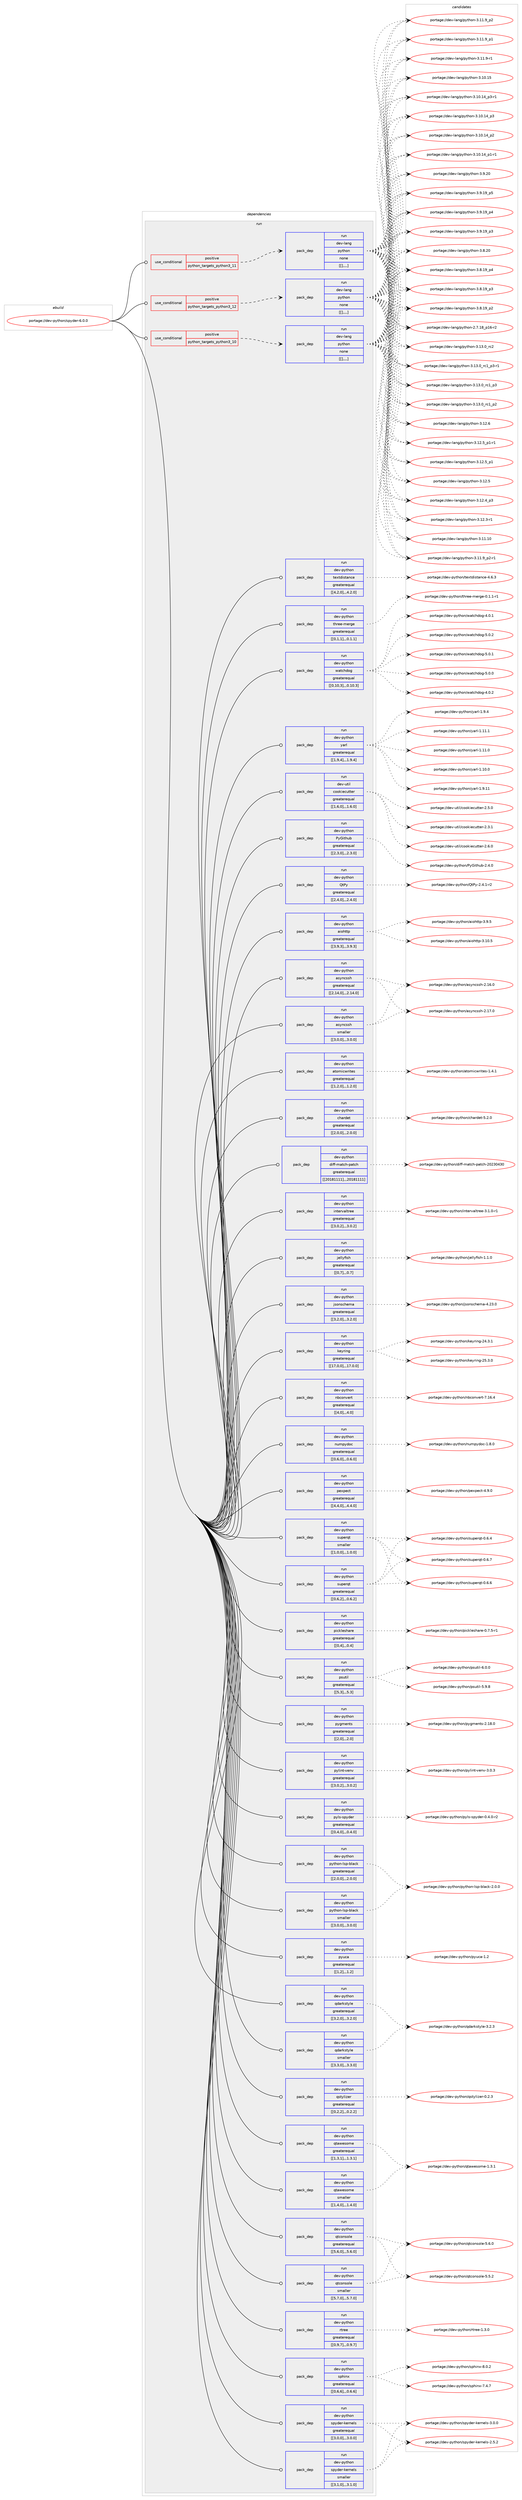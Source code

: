 digraph prolog {

# *************
# Graph options
# *************

newrank=true;
concentrate=true;
compound=true;
graph [rankdir=LR,fontname=Helvetica,fontsize=10,ranksep=1.5];#, ranksep=2.5, nodesep=0.2];
edge  [arrowhead=vee];
node  [fontname=Helvetica,fontsize=10];

# **********
# The ebuild
# **********

subgraph cluster_leftcol {
color=gray;
label=<<i>ebuild</i>>;
id [label="portage://dev-python/spyder-6.0.0", color=red, width=4, href="../dev-python/spyder-6.0.0.svg"];
}

# ****************
# The dependencies
# ****************

subgraph cluster_midcol {
color=gray;
label=<<i>dependencies</i>>;
subgraph cluster_compile {
fillcolor="#eeeeee";
style=filled;
label=<<i>compile</i>>;
}
subgraph cluster_compileandrun {
fillcolor="#eeeeee";
style=filled;
label=<<i>compile and run</i>>;
}
subgraph cluster_run {
fillcolor="#eeeeee";
style=filled;
label=<<i>run</i>>;
subgraph cond40923 {
dependency166217 [label=<<TABLE BORDER="0" CELLBORDER="1" CELLSPACING="0" CELLPADDING="4"><TR><TD ROWSPAN="3" CELLPADDING="10">use_conditional</TD></TR><TR><TD>positive</TD></TR><TR><TD>python_targets_python3_10</TD></TR></TABLE>>, shape=none, color=red];
subgraph pack124032 {
dependency166218 [label=<<TABLE BORDER="0" CELLBORDER="1" CELLSPACING="0" CELLPADDING="4" WIDTH="220"><TR><TD ROWSPAN="6" CELLPADDING="30">pack_dep</TD></TR><TR><TD WIDTH="110">run</TD></TR><TR><TD>dev-lang</TD></TR><TR><TD>python</TD></TR><TR><TD>none</TD></TR><TR><TD>[[],,,,]</TD></TR></TABLE>>, shape=none, color=blue];
}
dependency166217:e -> dependency166218:w [weight=20,style="dashed",arrowhead="vee"];
}
id:e -> dependency166217:w [weight=20,style="solid",arrowhead="odot"];
subgraph cond40924 {
dependency166219 [label=<<TABLE BORDER="0" CELLBORDER="1" CELLSPACING="0" CELLPADDING="4"><TR><TD ROWSPAN="3" CELLPADDING="10">use_conditional</TD></TR><TR><TD>positive</TD></TR><TR><TD>python_targets_python3_11</TD></TR></TABLE>>, shape=none, color=red];
subgraph pack124033 {
dependency166220 [label=<<TABLE BORDER="0" CELLBORDER="1" CELLSPACING="0" CELLPADDING="4" WIDTH="220"><TR><TD ROWSPAN="6" CELLPADDING="30">pack_dep</TD></TR><TR><TD WIDTH="110">run</TD></TR><TR><TD>dev-lang</TD></TR><TR><TD>python</TD></TR><TR><TD>none</TD></TR><TR><TD>[[],,,,]</TD></TR></TABLE>>, shape=none, color=blue];
}
dependency166219:e -> dependency166220:w [weight=20,style="dashed",arrowhead="vee"];
}
id:e -> dependency166219:w [weight=20,style="solid",arrowhead="odot"];
subgraph cond40925 {
dependency166221 [label=<<TABLE BORDER="0" CELLBORDER="1" CELLSPACING="0" CELLPADDING="4"><TR><TD ROWSPAN="3" CELLPADDING="10">use_conditional</TD></TR><TR><TD>positive</TD></TR><TR><TD>python_targets_python3_12</TD></TR></TABLE>>, shape=none, color=red];
subgraph pack124034 {
dependency166222 [label=<<TABLE BORDER="0" CELLBORDER="1" CELLSPACING="0" CELLPADDING="4" WIDTH="220"><TR><TD ROWSPAN="6" CELLPADDING="30">pack_dep</TD></TR><TR><TD WIDTH="110">run</TD></TR><TR><TD>dev-lang</TD></TR><TR><TD>python</TD></TR><TR><TD>none</TD></TR><TR><TD>[[],,,,]</TD></TR></TABLE>>, shape=none, color=blue];
}
dependency166221:e -> dependency166222:w [weight=20,style="dashed",arrowhead="vee"];
}
id:e -> dependency166221:w [weight=20,style="solid",arrowhead="odot"];
subgraph pack124035 {
dependency166223 [label=<<TABLE BORDER="0" CELLBORDER="1" CELLSPACING="0" CELLPADDING="4" WIDTH="220"><TR><TD ROWSPAN="6" CELLPADDING="30">pack_dep</TD></TR><TR><TD WIDTH="110">run</TD></TR><TR><TD>dev-python</TD></TR><TR><TD>PyGithub</TD></TR><TR><TD>greaterequal</TD></TR><TR><TD>[[2,3,0],,,2.3.0]</TD></TR></TABLE>>, shape=none, color=blue];
}
id:e -> dependency166223:w [weight=20,style="solid",arrowhead="odot"];
subgraph pack124036 {
dependency166224 [label=<<TABLE BORDER="0" CELLBORDER="1" CELLSPACING="0" CELLPADDING="4" WIDTH="220"><TR><TD ROWSPAN="6" CELLPADDING="30">pack_dep</TD></TR><TR><TD WIDTH="110">run</TD></TR><TR><TD>dev-python</TD></TR><TR><TD>QtPy</TD></TR><TR><TD>greaterequal</TD></TR><TR><TD>[[2,4,0],,,2.4.0]</TD></TR></TABLE>>, shape=none, color=blue];
}
id:e -> dependency166224:w [weight=20,style="solid",arrowhead="odot"];
subgraph pack124037 {
dependency166225 [label=<<TABLE BORDER="0" CELLBORDER="1" CELLSPACING="0" CELLPADDING="4" WIDTH="220"><TR><TD ROWSPAN="6" CELLPADDING="30">pack_dep</TD></TR><TR><TD WIDTH="110">run</TD></TR><TR><TD>dev-python</TD></TR><TR><TD>aiohttp</TD></TR><TR><TD>greaterequal</TD></TR><TR><TD>[[3,9,3],,,3.9.3]</TD></TR></TABLE>>, shape=none, color=blue];
}
id:e -> dependency166225:w [weight=20,style="solid",arrowhead="odot"];
subgraph pack124038 {
dependency166226 [label=<<TABLE BORDER="0" CELLBORDER="1" CELLSPACING="0" CELLPADDING="4" WIDTH="220"><TR><TD ROWSPAN="6" CELLPADDING="30">pack_dep</TD></TR><TR><TD WIDTH="110">run</TD></TR><TR><TD>dev-python</TD></TR><TR><TD>asyncssh</TD></TR><TR><TD>greaterequal</TD></TR><TR><TD>[[2,14,0],,,2.14.0]</TD></TR></TABLE>>, shape=none, color=blue];
}
id:e -> dependency166226:w [weight=20,style="solid",arrowhead="odot"];
subgraph pack124039 {
dependency166227 [label=<<TABLE BORDER="0" CELLBORDER="1" CELLSPACING="0" CELLPADDING="4" WIDTH="220"><TR><TD ROWSPAN="6" CELLPADDING="30">pack_dep</TD></TR><TR><TD WIDTH="110">run</TD></TR><TR><TD>dev-python</TD></TR><TR><TD>asyncssh</TD></TR><TR><TD>smaller</TD></TR><TR><TD>[[3,0,0],,,3.0.0]</TD></TR></TABLE>>, shape=none, color=blue];
}
id:e -> dependency166227:w [weight=20,style="solid",arrowhead="odot"];
subgraph pack124040 {
dependency166228 [label=<<TABLE BORDER="0" CELLBORDER="1" CELLSPACING="0" CELLPADDING="4" WIDTH="220"><TR><TD ROWSPAN="6" CELLPADDING="30">pack_dep</TD></TR><TR><TD WIDTH="110">run</TD></TR><TR><TD>dev-python</TD></TR><TR><TD>atomicwrites</TD></TR><TR><TD>greaterequal</TD></TR><TR><TD>[[1,2,0],,,1.2.0]</TD></TR></TABLE>>, shape=none, color=blue];
}
id:e -> dependency166228:w [weight=20,style="solid",arrowhead="odot"];
subgraph pack124041 {
dependency166229 [label=<<TABLE BORDER="0" CELLBORDER="1" CELLSPACING="0" CELLPADDING="4" WIDTH="220"><TR><TD ROWSPAN="6" CELLPADDING="30">pack_dep</TD></TR><TR><TD WIDTH="110">run</TD></TR><TR><TD>dev-python</TD></TR><TR><TD>chardet</TD></TR><TR><TD>greaterequal</TD></TR><TR><TD>[[2,0,0],,,2.0.0]</TD></TR></TABLE>>, shape=none, color=blue];
}
id:e -> dependency166229:w [weight=20,style="solid",arrowhead="odot"];
subgraph pack124042 {
dependency166230 [label=<<TABLE BORDER="0" CELLBORDER="1" CELLSPACING="0" CELLPADDING="4" WIDTH="220"><TR><TD ROWSPAN="6" CELLPADDING="30">pack_dep</TD></TR><TR><TD WIDTH="110">run</TD></TR><TR><TD>dev-python</TD></TR><TR><TD>diff-match-patch</TD></TR><TR><TD>greaterequal</TD></TR><TR><TD>[[20181111],,,20181111]</TD></TR></TABLE>>, shape=none, color=blue];
}
id:e -> dependency166230:w [weight=20,style="solid",arrowhead="odot"];
subgraph pack124043 {
dependency166231 [label=<<TABLE BORDER="0" CELLBORDER="1" CELLSPACING="0" CELLPADDING="4" WIDTH="220"><TR><TD ROWSPAN="6" CELLPADDING="30">pack_dep</TD></TR><TR><TD WIDTH="110">run</TD></TR><TR><TD>dev-python</TD></TR><TR><TD>intervaltree</TD></TR><TR><TD>greaterequal</TD></TR><TR><TD>[[3,0,2],,,3.0.2]</TD></TR></TABLE>>, shape=none, color=blue];
}
id:e -> dependency166231:w [weight=20,style="solid",arrowhead="odot"];
subgraph pack124044 {
dependency166232 [label=<<TABLE BORDER="0" CELLBORDER="1" CELLSPACING="0" CELLPADDING="4" WIDTH="220"><TR><TD ROWSPAN="6" CELLPADDING="30">pack_dep</TD></TR><TR><TD WIDTH="110">run</TD></TR><TR><TD>dev-python</TD></TR><TR><TD>jellyfish</TD></TR><TR><TD>greaterequal</TD></TR><TR><TD>[[0,7],,,0.7]</TD></TR></TABLE>>, shape=none, color=blue];
}
id:e -> dependency166232:w [weight=20,style="solid",arrowhead="odot"];
subgraph pack124045 {
dependency166233 [label=<<TABLE BORDER="0" CELLBORDER="1" CELLSPACING="0" CELLPADDING="4" WIDTH="220"><TR><TD ROWSPAN="6" CELLPADDING="30">pack_dep</TD></TR><TR><TD WIDTH="110">run</TD></TR><TR><TD>dev-python</TD></TR><TR><TD>jsonschema</TD></TR><TR><TD>greaterequal</TD></TR><TR><TD>[[3,2,0],,,3.2.0]</TD></TR></TABLE>>, shape=none, color=blue];
}
id:e -> dependency166233:w [weight=20,style="solid",arrowhead="odot"];
subgraph pack124046 {
dependency166234 [label=<<TABLE BORDER="0" CELLBORDER="1" CELLSPACING="0" CELLPADDING="4" WIDTH="220"><TR><TD ROWSPAN="6" CELLPADDING="30">pack_dep</TD></TR><TR><TD WIDTH="110">run</TD></TR><TR><TD>dev-python</TD></TR><TR><TD>keyring</TD></TR><TR><TD>greaterequal</TD></TR><TR><TD>[[17,0,0],,,17.0.0]</TD></TR></TABLE>>, shape=none, color=blue];
}
id:e -> dependency166234:w [weight=20,style="solid",arrowhead="odot"];
subgraph pack124047 {
dependency166235 [label=<<TABLE BORDER="0" CELLBORDER="1" CELLSPACING="0" CELLPADDING="4" WIDTH="220"><TR><TD ROWSPAN="6" CELLPADDING="30">pack_dep</TD></TR><TR><TD WIDTH="110">run</TD></TR><TR><TD>dev-python</TD></TR><TR><TD>nbconvert</TD></TR><TR><TD>greaterequal</TD></TR><TR><TD>[[4,0],,,4.0]</TD></TR></TABLE>>, shape=none, color=blue];
}
id:e -> dependency166235:w [weight=20,style="solid",arrowhead="odot"];
subgraph pack124048 {
dependency166236 [label=<<TABLE BORDER="0" CELLBORDER="1" CELLSPACING="0" CELLPADDING="4" WIDTH="220"><TR><TD ROWSPAN="6" CELLPADDING="30">pack_dep</TD></TR><TR><TD WIDTH="110">run</TD></TR><TR><TD>dev-python</TD></TR><TR><TD>numpydoc</TD></TR><TR><TD>greaterequal</TD></TR><TR><TD>[[0,6,0],,,0.6.0]</TD></TR></TABLE>>, shape=none, color=blue];
}
id:e -> dependency166236:w [weight=20,style="solid",arrowhead="odot"];
subgraph pack124049 {
dependency166237 [label=<<TABLE BORDER="0" CELLBORDER="1" CELLSPACING="0" CELLPADDING="4" WIDTH="220"><TR><TD ROWSPAN="6" CELLPADDING="30">pack_dep</TD></TR><TR><TD WIDTH="110">run</TD></TR><TR><TD>dev-python</TD></TR><TR><TD>pexpect</TD></TR><TR><TD>greaterequal</TD></TR><TR><TD>[[4,4,0],,,4.4.0]</TD></TR></TABLE>>, shape=none, color=blue];
}
id:e -> dependency166237:w [weight=20,style="solid",arrowhead="odot"];
subgraph pack124050 {
dependency166238 [label=<<TABLE BORDER="0" CELLBORDER="1" CELLSPACING="0" CELLPADDING="4" WIDTH="220"><TR><TD ROWSPAN="6" CELLPADDING="30">pack_dep</TD></TR><TR><TD WIDTH="110">run</TD></TR><TR><TD>dev-python</TD></TR><TR><TD>pickleshare</TD></TR><TR><TD>greaterequal</TD></TR><TR><TD>[[0,4],,,0.4]</TD></TR></TABLE>>, shape=none, color=blue];
}
id:e -> dependency166238:w [weight=20,style="solid",arrowhead="odot"];
subgraph pack124051 {
dependency166239 [label=<<TABLE BORDER="0" CELLBORDER="1" CELLSPACING="0" CELLPADDING="4" WIDTH="220"><TR><TD ROWSPAN="6" CELLPADDING="30">pack_dep</TD></TR><TR><TD WIDTH="110">run</TD></TR><TR><TD>dev-python</TD></TR><TR><TD>psutil</TD></TR><TR><TD>greaterequal</TD></TR><TR><TD>[[5,3],,,5.3]</TD></TR></TABLE>>, shape=none, color=blue];
}
id:e -> dependency166239:w [weight=20,style="solid",arrowhead="odot"];
subgraph pack124052 {
dependency166240 [label=<<TABLE BORDER="0" CELLBORDER="1" CELLSPACING="0" CELLPADDING="4" WIDTH="220"><TR><TD ROWSPAN="6" CELLPADDING="30">pack_dep</TD></TR><TR><TD WIDTH="110">run</TD></TR><TR><TD>dev-python</TD></TR><TR><TD>pygments</TD></TR><TR><TD>greaterequal</TD></TR><TR><TD>[[2,0],,,2.0]</TD></TR></TABLE>>, shape=none, color=blue];
}
id:e -> dependency166240:w [weight=20,style="solid",arrowhead="odot"];
subgraph pack124053 {
dependency166241 [label=<<TABLE BORDER="0" CELLBORDER="1" CELLSPACING="0" CELLPADDING="4" WIDTH="220"><TR><TD ROWSPAN="6" CELLPADDING="30">pack_dep</TD></TR><TR><TD WIDTH="110">run</TD></TR><TR><TD>dev-python</TD></TR><TR><TD>pylint-venv</TD></TR><TR><TD>greaterequal</TD></TR><TR><TD>[[3,0,2],,,3.0.2]</TD></TR></TABLE>>, shape=none, color=blue];
}
id:e -> dependency166241:w [weight=20,style="solid",arrowhead="odot"];
subgraph pack124054 {
dependency166242 [label=<<TABLE BORDER="0" CELLBORDER="1" CELLSPACING="0" CELLPADDING="4" WIDTH="220"><TR><TD ROWSPAN="6" CELLPADDING="30">pack_dep</TD></TR><TR><TD WIDTH="110">run</TD></TR><TR><TD>dev-python</TD></TR><TR><TD>pyls-spyder</TD></TR><TR><TD>greaterequal</TD></TR><TR><TD>[[0,4,0],,,0.4.0]</TD></TR></TABLE>>, shape=none, color=blue];
}
id:e -> dependency166242:w [weight=20,style="solid",arrowhead="odot"];
subgraph pack124055 {
dependency166243 [label=<<TABLE BORDER="0" CELLBORDER="1" CELLSPACING="0" CELLPADDING="4" WIDTH="220"><TR><TD ROWSPAN="6" CELLPADDING="30">pack_dep</TD></TR><TR><TD WIDTH="110">run</TD></TR><TR><TD>dev-python</TD></TR><TR><TD>python-lsp-black</TD></TR><TR><TD>greaterequal</TD></TR><TR><TD>[[2,0,0],,,2.0.0]</TD></TR></TABLE>>, shape=none, color=blue];
}
id:e -> dependency166243:w [weight=20,style="solid",arrowhead="odot"];
subgraph pack124056 {
dependency166244 [label=<<TABLE BORDER="0" CELLBORDER="1" CELLSPACING="0" CELLPADDING="4" WIDTH="220"><TR><TD ROWSPAN="6" CELLPADDING="30">pack_dep</TD></TR><TR><TD WIDTH="110">run</TD></TR><TR><TD>dev-python</TD></TR><TR><TD>python-lsp-black</TD></TR><TR><TD>smaller</TD></TR><TR><TD>[[3,0,0],,,3.0.0]</TD></TR></TABLE>>, shape=none, color=blue];
}
id:e -> dependency166244:w [weight=20,style="solid",arrowhead="odot"];
subgraph pack124057 {
dependency166245 [label=<<TABLE BORDER="0" CELLBORDER="1" CELLSPACING="0" CELLPADDING="4" WIDTH="220"><TR><TD ROWSPAN="6" CELLPADDING="30">pack_dep</TD></TR><TR><TD WIDTH="110">run</TD></TR><TR><TD>dev-python</TD></TR><TR><TD>pyuca</TD></TR><TR><TD>greaterequal</TD></TR><TR><TD>[[1,2],,,1.2]</TD></TR></TABLE>>, shape=none, color=blue];
}
id:e -> dependency166245:w [weight=20,style="solid",arrowhead="odot"];
subgraph pack124058 {
dependency166246 [label=<<TABLE BORDER="0" CELLBORDER="1" CELLSPACING="0" CELLPADDING="4" WIDTH="220"><TR><TD ROWSPAN="6" CELLPADDING="30">pack_dep</TD></TR><TR><TD WIDTH="110">run</TD></TR><TR><TD>dev-python</TD></TR><TR><TD>qdarkstyle</TD></TR><TR><TD>greaterequal</TD></TR><TR><TD>[[3,2,0],,,3.2.0]</TD></TR></TABLE>>, shape=none, color=blue];
}
id:e -> dependency166246:w [weight=20,style="solid",arrowhead="odot"];
subgraph pack124059 {
dependency166247 [label=<<TABLE BORDER="0" CELLBORDER="1" CELLSPACING="0" CELLPADDING="4" WIDTH="220"><TR><TD ROWSPAN="6" CELLPADDING="30">pack_dep</TD></TR><TR><TD WIDTH="110">run</TD></TR><TR><TD>dev-python</TD></TR><TR><TD>qdarkstyle</TD></TR><TR><TD>smaller</TD></TR><TR><TD>[[3,3,0],,,3.3.0]</TD></TR></TABLE>>, shape=none, color=blue];
}
id:e -> dependency166247:w [weight=20,style="solid",arrowhead="odot"];
subgraph pack124060 {
dependency166248 [label=<<TABLE BORDER="0" CELLBORDER="1" CELLSPACING="0" CELLPADDING="4" WIDTH="220"><TR><TD ROWSPAN="6" CELLPADDING="30">pack_dep</TD></TR><TR><TD WIDTH="110">run</TD></TR><TR><TD>dev-python</TD></TR><TR><TD>qstylizer</TD></TR><TR><TD>greaterequal</TD></TR><TR><TD>[[0,2,2],,,0.2.2]</TD></TR></TABLE>>, shape=none, color=blue];
}
id:e -> dependency166248:w [weight=20,style="solid",arrowhead="odot"];
subgraph pack124061 {
dependency166249 [label=<<TABLE BORDER="0" CELLBORDER="1" CELLSPACING="0" CELLPADDING="4" WIDTH="220"><TR><TD ROWSPAN="6" CELLPADDING="30">pack_dep</TD></TR><TR><TD WIDTH="110">run</TD></TR><TR><TD>dev-python</TD></TR><TR><TD>qtawesome</TD></TR><TR><TD>greaterequal</TD></TR><TR><TD>[[1,3,1],,,1.3.1]</TD></TR></TABLE>>, shape=none, color=blue];
}
id:e -> dependency166249:w [weight=20,style="solid",arrowhead="odot"];
subgraph pack124062 {
dependency166250 [label=<<TABLE BORDER="0" CELLBORDER="1" CELLSPACING="0" CELLPADDING="4" WIDTH="220"><TR><TD ROWSPAN="6" CELLPADDING="30">pack_dep</TD></TR><TR><TD WIDTH="110">run</TD></TR><TR><TD>dev-python</TD></TR><TR><TD>qtawesome</TD></TR><TR><TD>smaller</TD></TR><TR><TD>[[1,4,0],,,1.4.0]</TD></TR></TABLE>>, shape=none, color=blue];
}
id:e -> dependency166250:w [weight=20,style="solid",arrowhead="odot"];
subgraph pack124063 {
dependency166251 [label=<<TABLE BORDER="0" CELLBORDER="1" CELLSPACING="0" CELLPADDING="4" WIDTH="220"><TR><TD ROWSPAN="6" CELLPADDING="30">pack_dep</TD></TR><TR><TD WIDTH="110">run</TD></TR><TR><TD>dev-python</TD></TR><TR><TD>qtconsole</TD></TR><TR><TD>greaterequal</TD></TR><TR><TD>[[5,6,0],,,5.6.0]</TD></TR></TABLE>>, shape=none, color=blue];
}
id:e -> dependency166251:w [weight=20,style="solid",arrowhead="odot"];
subgraph pack124064 {
dependency166252 [label=<<TABLE BORDER="0" CELLBORDER="1" CELLSPACING="0" CELLPADDING="4" WIDTH="220"><TR><TD ROWSPAN="6" CELLPADDING="30">pack_dep</TD></TR><TR><TD WIDTH="110">run</TD></TR><TR><TD>dev-python</TD></TR><TR><TD>qtconsole</TD></TR><TR><TD>smaller</TD></TR><TR><TD>[[5,7,0],,,5.7.0]</TD></TR></TABLE>>, shape=none, color=blue];
}
id:e -> dependency166252:w [weight=20,style="solid",arrowhead="odot"];
subgraph pack124065 {
dependency166253 [label=<<TABLE BORDER="0" CELLBORDER="1" CELLSPACING="0" CELLPADDING="4" WIDTH="220"><TR><TD ROWSPAN="6" CELLPADDING="30">pack_dep</TD></TR><TR><TD WIDTH="110">run</TD></TR><TR><TD>dev-python</TD></TR><TR><TD>rtree</TD></TR><TR><TD>greaterequal</TD></TR><TR><TD>[[0,9,7],,,0.9.7]</TD></TR></TABLE>>, shape=none, color=blue];
}
id:e -> dependency166253:w [weight=20,style="solid",arrowhead="odot"];
subgraph pack124066 {
dependency166254 [label=<<TABLE BORDER="0" CELLBORDER="1" CELLSPACING="0" CELLPADDING="4" WIDTH="220"><TR><TD ROWSPAN="6" CELLPADDING="30">pack_dep</TD></TR><TR><TD WIDTH="110">run</TD></TR><TR><TD>dev-python</TD></TR><TR><TD>sphinx</TD></TR><TR><TD>greaterequal</TD></TR><TR><TD>[[0,6,6],,,0.6.6]</TD></TR></TABLE>>, shape=none, color=blue];
}
id:e -> dependency166254:w [weight=20,style="solid",arrowhead="odot"];
subgraph pack124067 {
dependency166255 [label=<<TABLE BORDER="0" CELLBORDER="1" CELLSPACING="0" CELLPADDING="4" WIDTH="220"><TR><TD ROWSPAN="6" CELLPADDING="30">pack_dep</TD></TR><TR><TD WIDTH="110">run</TD></TR><TR><TD>dev-python</TD></TR><TR><TD>spyder-kernels</TD></TR><TR><TD>greaterequal</TD></TR><TR><TD>[[3,0,0],,,3.0.0]</TD></TR></TABLE>>, shape=none, color=blue];
}
id:e -> dependency166255:w [weight=20,style="solid",arrowhead="odot"];
subgraph pack124068 {
dependency166256 [label=<<TABLE BORDER="0" CELLBORDER="1" CELLSPACING="0" CELLPADDING="4" WIDTH="220"><TR><TD ROWSPAN="6" CELLPADDING="30">pack_dep</TD></TR><TR><TD WIDTH="110">run</TD></TR><TR><TD>dev-python</TD></TR><TR><TD>spyder-kernels</TD></TR><TR><TD>smaller</TD></TR><TR><TD>[[3,1,0],,,3.1.0]</TD></TR></TABLE>>, shape=none, color=blue];
}
id:e -> dependency166256:w [weight=20,style="solid",arrowhead="odot"];
subgraph pack124069 {
dependency166257 [label=<<TABLE BORDER="0" CELLBORDER="1" CELLSPACING="0" CELLPADDING="4" WIDTH="220"><TR><TD ROWSPAN="6" CELLPADDING="30">pack_dep</TD></TR><TR><TD WIDTH="110">run</TD></TR><TR><TD>dev-python</TD></TR><TR><TD>superqt</TD></TR><TR><TD>greaterequal</TD></TR><TR><TD>[[0,6,2],,,0.6.2]</TD></TR></TABLE>>, shape=none, color=blue];
}
id:e -> dependency166257:w [weight=20,style="solid",arrowhead="odot"];
subgraph pack124070 {
dependency166258 [label=<<TABLE BORDER="0" CELLBORDER="1" CELLSPACING="0" CELLPADDING="4" WIDTH="220"><TR><TD ROWSPAN="6" CELLPADDING="30">pack_dep</TD></TR><TR><TD WIDTH="110">run</TD></TR><TR><TD>dev-python</TD></TR><TR><TD>superqt</TD></TR><TR><TD>smaller</TD></TR><TR><TD>[[1,0,0],,,1.0.0]</TD></TR></TABLE>>, shape=none, color=blue];
}
id:e -> dependency166258:w [weight=20,style="solid",arrowhead="odot"];
subgraph pack124071 {
dependency166259 [label=<<TABLE BORDER="0" CELLBORDER="1" CELLSPACING="0" CELLPADDING="4" WIDTH="220"><TR><TD ROWSPAN="6" CELLPADDING="30">pack_dep</TD></TR><TR><TD WIDTH="110">run</TD></TR><TR><TD>dev-python</TD></TR><TR><TD>textdistance</TD></TR><TR><TD>greaterequal</TD></TR><TR><TD>[[4,2,0],,,4.2.0]</TD></TR></TABLE>>, shape=none, color=blue];
}
id:e -> dependency166259:w [weight=20,style="solid",arrowhead="odot"];
subgraph pack124072 {
dependency166260 [label=<<TABLE BORDER="0" CELLBORDER="1" CELLSPACING="0" CELLPADDING="4" WIDTH="220"><TR><TD ROWSPAN="6" CELLPADDING="30">pack_dep</TD></TR><TR><TD WIDTH="110">run</TD></TR><TR><TD>dev-python</TD></TR><TR><TD>three-merge</TD></TR><TR><TD>greaterequal</TD></TR><TR><TD>[[0,1,1],,,0.1.1]</TD></TR></TABLE>>, shape=none, color=blue];
}
id:e -> dependency166260:w [weight=20,style="solid",arrowhead="odot"];
subgraph pack124073 {
dependency166261 [label=<<TABLE BORDER="0" CELLBORDER="1" CELLSPACING="0" CELLPADDING="4" WIDTH="220"><TR><TD ROWSPAN="6" CELLPADDING="30">pack_dep</TD></TR><TR><TD WIDTH="110">run</TD></TR><TR><TD>dev-python</TD></TR><TR><TD>watchdog</TD></TR><TR><TD>greaterequal</TD></TR><TR><TD>[[0,10,3],,,0.10.3]</TD></TR></TABLE>>, shape=none, color=blue];
}
id:e -> dependency166261:w [weight=20,style="solid",arrowhead="odot"];
subgraph pack124074 {
dependency166262 [label=<<TABLE BORDER="0" CELLBORDER="1" CELLSPACING="0" CELLPADDING="4" WIDTH="220"><TR><TD ROWSPAN="6" CELLPADDING="30">pack_dep</TD></TR><TR><TD WIDTH="110">run</TD></TR><TR><TD>dev-python</TD></TR><TR><TD>yarl</TD></TR><TR><TD>greaterequal</TD></TR><TR><TD>[[1,9,4],,,1.9.4]</TD></TR></TABLE>>, shape=none, color=blue];
}
id:e -> dependency166262:w [weight=20,style="solid",arrowhead="odot"];
subgraph pack124075 {
dependency166263 [label=<<TABLE BORDER="0" CELLBORDER="1" CELLSPACING="0" CELLPADDING="4" WIDTH="220"><TR><TD ROWSPAN="6" CELLPADDING="30">pack_dep</TD></TR><TR><TD WIDTH="110">run</TD></TR><TR><TD>dev-util</TD></TR><TR><TD>cookiecutter</TD></TR><TR><TD>greaterequal</TD></TR><TR><TD>[[1,6,0],,,1.6.0]</TD></TR></TABLE>>, shape=none, color=blue];
}
id:e -> dependency166263:w [weight=20,style="solid",arrowhead="odot"];
}
}

# **************
# The candidates
# **************

subgraph cluster_choices {
rank=same;
color=gray;
label=<<i>candidates</i>>;

subgraph choice124032 {
color=black;
nodesep=1;
choice10010111845108971101034711212111610411111045514649514648951149950 [label="portage://dev-lang/python-3.13.0_rc2", color=red, width=4,href="../dev-lang/python-3.13.0_rc2.svg"];
choice1001011184510897110103471121211161041111104551464951464895114994995112514511449 [label="portage://dev-lang/python-3.13.0_rc1_p3-r1", color=red, width=4,href="../dev-lang/python-3.13.0_rc1_p3-r1.svg"];
choice100101118451089711010347112121116104111110455146495146489511499499511251 [label="portage://dev-lang/python-3.13.0_rc1_p3", color=red, width=4,href="../dev-lang/python-3.13.0_rc1_p3.svg"];
choice100101118451089711010347112121116104111110455146495146489511499499511250 [label="portage://dev-lang/python-3.13.0_rc1_p2", color=red, width=4,href="../dev-lang/python-3.13.0_rc1_p2.svg"];
choice10010111845108971101034711212111610411111045514649504654 [label="portage://dev-lang/python-3.12.6", color=red, width=4,href="../dev-lang/python-3.12.6.svg"];
choice1001011184510897110103471121211161041111104551464950465395112494511449 [label="portage://dev-lang/python-3.12.5_p1-r1", color=red, width=4,href="../dev-lang/python-3.12.5_p1-r1.svg"];
choice100101118451089711010347112121116104111110455146495046539511249 [label="portage://dev-lang/python-3.12.5_p1", color=red, width=4,href="../dev-lang/python-3.12.5_p1.svg"];
choice10010111845108971101034711212111610411111045514649504653 [label="portage://dev-lang/python-3.12.5", color=red, width=4,href="../dev-lang/python-3.12.5.svg"];
choice100101118451089711010347112121116104111110455146495046529511251 [label="portage://dev-lang/python-3.12.4_p3", color=red, width=4,href="../dev-lang/python-3.12.4_p3.svg"];
choice100101118451089711010347112121116104111110455146495046514511449 [label="portage://dev-lang/python-3.12.3-r1", color=red, width=4,href="../dev-lang/python-3.12.3-r1.svg"];
choice1001011184510897110103471121211161041111104551464949464948 [label="portage://dev-lang/python-3.11.10", color=red, width=4,href="../dev-lang/python-3.11.10.svg"];
choice1001011184510897110103471121211161041111104551464949465795112504511449 [label="portage://dev-lang/python-3.11.9_p2-r1", color=red, width=4,href="../dev-lang/python-3.11.9_p2-r1.svg"];
choice100101118451089711010347112121116104111110455146494946579511250 [label="portage://dev-lang/python-3.11.9_p2", color=red, width=4,href="../dev-lang/python-3.11.9_p2.svg"];
choice100101118451089711010347112121116104111110455146494946579511249 [label="portage://dev-lang/python-3.11.9_p1", color=red, width=4,href="../dev-lang/python-3.11.9_p1.svg"];
choice100101118451089711010347112121116104111110455146494946574511449 [label="portage://dev-lang/python-3.11.9-r1", color=red, width=4,href="../dev-lang/python-3.11.9-r1.svg"];
choice1001011184510897110103471121211161041111104551464948464953 [label="portage://dev-lang/python-3.10.15", color=red, width=4,href="../dev-lang/python-3.10.15.svg"];
choice100101118451089711010347112121116104111110455146494846495295112514511449 [label="portage://dev-lang/python-3.10.14_p3-r1", color=red, width=4,href="../dev-lang/python-3.10.14_p3-r1.svg"];
choice10010111845108971101034711212111610411111045514649484649529511251 [label="portage://dev-lang/python-3.10.14_p3", color=red, width=4,href="../dev-lang/python-3.10.14_p3.svg"];
choice10010111845108971101034711212111610411111045514649484649529511250 [label="portage://dev-lang/python-3.10.14_p2", color=red, width=4,href="../dev-lang/python-3.10.14_p2.svg"];
choice100101118451089711010347112121116104111110455146494846495295112494511449 [label="portage://dev-lang/python-3.10.14_p1-r1", color=red, width=4,href="../dev-lang/python-3.10.14_p1-r1.svg"];
choice10010111845108971101034711212111610411111045514657465048 [label="portage://dev-lang/python-3.9.20", color=red, width=4,href="../dev-lang/python-3.9.20.svg"];
choice100101118451089711010347112121116104111110455146574649579511253 [label="portage://dev-lang/python-3.9.19_p5", color=red, width=4,href="../dev-lang/python-3.9.19_p5.svg"];
choice100101118451089711010347112121116104111110455146574649579511252 [label="portage://dev-lang/python-3.9.19_p4", color=red, width=4,href="../dev-lang/python-3.9.19_p4.svg"];
choice100101118451089711010347112121116104111110455146574649579511251 [label="portage://dev-lang/python-3.9.19_p3", color=red, width=4,href="../dev-lang/python-3.9.19_p3.svg"];
choice10010111845108971101034711212111610411111045514656465048 [label="portage://dev-lang/python-3.8.20", color=red, width=4,href="../dev-lang/python-3.8.20.svg"];
choice100101118451089711010347112121116104111110455146564649579511252 [label="portage://dev-lang/python-3.8.19_p4", color=red, width=4,href="../dev-lang/python-3.8.19_p4.svg"];
choice100101118451089711010347112121116104111110455146564649579511251 [label="portage://dev-lang/python-3.8.19_p3", color=red, width=4,href="../dev-lang/python-3.8.19_p3.svg"];
choice100101118451089711010347112121116104111110455146564649579511250 [label="portage://dev-lang/python-3.8.19_p2", color=red, width=4,href="../dev-lang/python-3.8.19_p2.svg"];
choice100101118451089711010347112121116104111110455046554649569511249544511450 [label="portage://dev-lang/python-2.7.18_p16-r2", color=red, width=4,href="../dev-lang/python-2.7.18_p16-r2.svg"];
dependency166218:e -> choice10010111845108971101034711212111610411111045514649514648951149950:w [style=dotted,weight="100"];
dependency166218:e -> choice1001011184510897110103471121211161041111104551464951464895114994995112514511449:w [style=dotted,weight="100"];
dependency166218:e -> choice100101118451089711010347112121116104111110455146495146489511499499511251:w [style=dotted,weight="100"];
dependency166218:e -> choice100101118451089711010347112121116104111110455146495146489511499499511250:w [style=dotted,weight="100"];
dependency166218:e -> choice10010111845108971101034711212111610411111045514649504654:w [style=dotted,weight="100"];
dependency166218:e -> choice1001011184510897110103471121211161041111104551464950465395112494511449:w [style=dotted,weight="100"];
dependency166218:e -> choice100101118451089711010347112121116104111110455146495046539511249:w [style=dotted,weight="100"];
dependency166218:e -> choice10010111845108971101034711212111610411111045514649504653:w [style=dotted,weight="100"];
dependency166218:e -> choice100101118451089711010347112121116104111110455146495046529511251:w [style=dotted,weight="100"];
dependency166218:e -> choice100101118451089711010347112121116104111110455146495046514511449:w [style=dotted,weight="100"];
dependency166218:e -> choice1001011184510897110103471121211161041111104551464949464948:w [style=dotted,weight="100"];
dependency166218:e -> choice1001011184510897110103471121211161041111104551464949465795112504511449:w [style=dotted,weight="100"];
dependency166218:e -> choice100101118451089711010347112121116104111110455146494946579511250:w [style=dotted,weight="100"];
dependency166218:e -> choice100101118451089711010347112121116104111110455146494946579511249:w [style=dotted,weight="100"];
dependency166218:e -> choice100101118451089711010347112121116104111110455146494946574511449:w [style=dotted,weight="100"];
dependency166218:e -> choice1001011184510897110103471121211161041111104551464948464953:w [style=dotted,weight="100"];
dependency166218:e -> choice100101118451089711010347112121116104111110455146494846495295112514511449:w [style=dotted,weight="100"];
dependency166218:e -> choice10010111845108971101034711212111610411111045514649484649529511251:w [style=dotted,weight="100"];
dependency166218:e -> choice10010111845108971101034711212111610411111045514649484649529511250:w [style=dotted,weight="100"];
dependency166218:e -> choice100101118451089711010347112121116104111110455146494846495295112494511449:w [style=dotted,weight="100"];
dependency166218:e -> choice10010111845108971101034711212111610411111045514657465048:w [style=dotted,weight="100"];
dependency166218:e -> choice100101118451089711010347112121116104111110455146574649579511253:w [style=dotted,weight="100"];
dependency166218:e -> choice100101118451089711010347112121116104111110455146574649579511252:w [style=dotted,weight="100"];
dependency166218:e -> choice100101118451089711010347112121116104111110455146574649579511251:w [style=dotted,weight="100"];
dependency166218:e -> choice10010111845108971101034711212111610411111045514656465048:w [style=dotted,weight="100"];
dependency166218:e -> choice100101118451089711010347112121116104111110455146564649579511252:w [style=dotted,weight="100"];
dependency166218:e -> choice100101118451089711010347112121116104111110455146564649579511251:w [style=dotted,weight="100"];
dependency166218:e -> choice100101118451089711010347112121116104111110455146564649579511250:w [style=dotted,weight="100"];
dependency166218:e -> choice100101118451089711010347112121116104111110455046554649569511249544511450:w [style=dotted,weight="100"];
}
subgraph choice124033 {
color=black;
nodesep=1;
choice10010111845108971101034711212111610411111045514649514648951149950 [label="portage://dev-lang/python-3.13.0_rc2", color=red, width=4,href="../dev-lang/python-3.13.0_rc2.svg"];
choice1001011184510897110103471121211161041111104551464951464895114994995112514511449 [label="portage://dev-lang/python-3.13.0_rc1_p3-r1", color=red, width=4,href="../dev-lang/python-3.13.0_rc1_p3-r1.svg"];
choice100101118451089711010347112121116104111110455146495146489511499499511251 [label="portage://dev-lang/python-3.13.0_rc1_p3", color=red, width=4,href="../dev-lang/python-3.13.0_rc1_p3.svg"];
choice100101118451089711010347112121116104111110455146495146489511499499511250 [label="portage://dev-lang/python-3.13.0_rc1_p2", color=red, width=4,href="../dev-lang/python-3.13.0_rc1_p2.svg"];
choice10010111845108971101034711212111610411111045514649504654 [label="portage://dev-lang/python-3.12.6", color=red, width=4,href="../dev-lang/python-3.12.6.svg"];
choice1001011184510897110103471121211161041111104551464950465395112494511449 [label="portage://dev-lang/python-3.12.5_p1-r1", color=red, width=4,href="../dev-lang/python-3.12.5_p1-r1.svg"];
choice100101118451089711010347112121116104111110455146495046539511249 [label="portage://dev-lang/python-3.12.5_p1", color=red, width=4,href="../dev-lang/python-3.12.5_p1.svg"];
choice10010111845108971101034711212111610411111045514649504653 [label="portage://dev-lang/python-3.12.5", color=red, width=4,href="../dev-lang/python-3.12.5.svg"];
choice100101118451089711010347112121116104111110455146495046529511251 [label="portage://dev-lang/python-3.12.4_p3", color=red, width=4,href="../dev-lang/python-3.12.4_p3.svg"];
choice100101118451089711010347112121116104111110455146495046514511449 [label="portage://dev-lang/python-3.12.3-r1", color=red, width=4,href="../dev-lang/python-3.12.3-r1.svg"];
choice1001011184510897110103471121211161041111104551464949464948 [label="portage://dev-lang/python-3.11.10", color=red, width=4,href="../dev-lang/python-3.11.10.svg"];
choice1001011184510897110103471121211161041111104551464949465795112504511449 [label="portage://dev-lang/python-3.11.9_p2-r1", color=red, width=4,href="../dev-lang/python-3.11.9_p2-r1.svg"];
choice100101118451089711010347112121116104111110455146494946579511250 [label="portage://dev-lang/python-3.11.9_p2", color=red, width=4,href="../dev-lang/python-3.11.9_p2.svg"];
choice100101118451089711010347112121116104111110455146494946579511249 [label="portage://dev-lang/python-3.11.9_p1", color=red, width=4,href="../dev-lang/python-3.11.9_p1.svg"];
choice100101118451089711010347112121116104111110455146494946574511449 [label="portage://dev-lang/python-3.11.9-r1", color=red, width=4,href="../dev-lang/python-3.11.9-r1.svg"];
choice1001011184510897110103471121211161041111104551464948464953 [label="portage://dev-lang/python-3.10.15", color=red, width=4,href="../dev-lang/python-3.10.15.svg"];
choice100101118451089711010347112121116104111110455146494846495295112514511449 [label="portage://dev-lang/python-3.10.14_p3-r1", color=red, width=4,href="../dev-lang/python-3.10.14_p3-r1.svg"];
choice10010111845108971101034711212111610411111045514649484649529511251 [label="portage://dev-lang/python-3.10.14_p3", color=red, width=4,href="../dev-lang/python-3.10.14_p3.svg"];
choice10010111845108971101034711212111610411111045514649484649529511250 [label="portage://dev-lang/python-3.10.14_p2", color=red, width=4,href="../dev-lang/python-3.10.14_p2.svg"];
choice100101118451089711010347112121116104111110455146494846495295112494511449 [label="portage://dev-lang/python-3.10.14_p1-r1", color=red, width=4,href="../dev-lang/python-3.10.14_p1-r1.svg"];
choice10010111845108971101034711212111610411111045514657465048 [label="portage://dev-lang/python-3.9.20", color=red, width=4,href="../dev-lang/python-3.9.20.svg"];
choice100101118451089711010347112121116104111110455146574649579511253 [label="portage://dev-lang/python-3.9.19_p5", color=red, width=4,href="../dev-lang/python-3.9.19_p5.svg"];
choice100101118451089711010347112121116104111110455146574649579511252 [label="portage://dev-lang/python-3.9.19_p4", color=red, width=4,href="../dev-lang/python-3.9.19_p4.svg"];
choice100101118451089711010347112121116104111110455146574649579511251 [label="portage://dev-lang/python-3.9.19_p3", color=red, width=4,href="../dev-lang/python-3.9.19_p3.svg"];
choice10010111845108971101034711212111610411111045514656465048 [label="portage://dev-lang/python-3.8.20", color=red, width=4,href="../dev-lang/python-3.8.20.svg"];
choice100101118451089711010347112121116104111110455146564649579511252 [label="portage://dev-lang/python-3.8.19_p4", color=red, width=4,href="../dev-lang/python-3.8.19_p4.svg"];
choice100101118451089711010347112121116104111110455146564649579511251 [label="portage://dev-lang/python-3.8.19_p3", color=red, width=4,href="../dev-lang/python-3.8.19_p3.svg"];
choice100101118451089711010347112121116104111110455146564649579511250 [label="portage://dev-lang/python-3.8.19_p2", color=red, width=4,href="../dev-lang/python-3.8.19_p2.svg"];
choice100101118451089711010347112121116104111110455046554649569511249544511450 [label="portage://dev-lang/python-2.7.18_p16-r2", color=red, width=4,href="../dev-lang/python-2.7.18_p16-r2.svg"];
dependency166220:e -> choice10010111845108971101034711212111610411111045514649514648951149950:w [style=dotted,weight="100"];
dependency166220:e -> choice1001011184510897110103471121211161041111104551464951464895114994995112514511449:w [style=dotted,weight="100"];
dependency166220:e -> choice100101118451089711010347112121116104111110455146495146489511499499511251:w [style=dotted,weight="100"];
dependency166220:e -> choice100101118451089711010347112121116104111110455146495146489511499499511250:w [style=dotted,weight="100"];
dependency166220:e -> choice10010111845108971101034711212111610411111045514649504654:w [style=dotted,weight="100"];
dependency166220:e -> choice1001011184510897110103471121211161041111104551464950465395112494511449:w [style=dotted,weight="100"];
dependency166220:e -> choice100101118451089711010347112121116104111110455146495046539511249:w [style=dotted,weight="100"];
dependency166220:e -> choice10010111845108971101034711212111610411111045514649504653:w [style=dotted,weight="100"];
dependency166220:e -> choice100101118451089711010347112121116104111110455146495046529511251:w [style=dotted,weight="100"];
dependency166220:e -> choice100101118451089711010347112121116104111110455146495046514511449:w [style=dotted,weight="100"];
dependency166220:e -> choice1001011184510897110103471121211161041111104551464949464948:w [style=dotted,weight="100"];
dependency166220:e -> choice1001011184510897110103471121211161041111104551464949465795112504511449:w [style=dotted,weight="100"];
dependency166220:e -> choice100101118451089711010347112121116104111110455146494946579511250:w [style=dotted,weight="100"];
dependency166220:e -> choice100101118451089711010347112121116104111110455146494946579511249:w [style=dotted,weight="100"];
dependency166220:e -> choice100101118451089711010347112121116104111110455146494946574511449:w [style=dotted,weight="100"];
dependency166220:e -> choice1001011184510897110103471121211161041111104551464948464953:w [style=dotted,weight="100"];
dependency166220:e -> choice100101118451089711010347112121116104111110455146494846495295112514511449:w [style=dotted,weight="100"];
dependency166220:e -> choice10010111845108971101034711212111610411111045514649484649529511251:w [style=dotted,weight="100"];
dependency166220:e -> choice10010111845108971101034711212111610411111045514649484649529511250:w [style=dotted,weight="100"];
dependency166220:e -> choice100101118451089711010347112121116104111110455146494846495295112494511449:w [style=dotted,weight="100"];
dependency166220:e -> choice10010111845108971101034711212111610411111045514657465048:w [style=dotted,weight="100"];
dependency166220:e -> choice100101118451089711010347112121116104111110455146574649579511253:w [style=dotted,weight="100"];
dependency166220:e -> choice100101118451089711010347112121116104111110455146574649579511252:w [style=dotted,weight="100"];
dependency166220:e -> choice100101118451089711010347112121116104111110455146574649579511251:w [style=dotted,weight="100"];
dependency166220:e -> choice10010111845108971101034711212111610411111045514656465048:w [style=dotted,weight="100"];
dependency166220:e -> choice100101118451089711010347112121116104111110455146564649579511252:w [style=dotted,weight="100"];
dependency166220:e -> choice100101118451089711010347112121116104111110455146564649579511251:w [style=dotted,weight="100"];
dependency166220:e -> choice100101118451089711010347112121116104111110455146564649579511250:w [style=dotted,weight="100"];
dependency166220:e -> choice100101118451089711010347112121116104111110455046554649569511249544511450:w [style=dotted,weight="100"];
}
subgraph choice124034 {
color=black;
nodesep=1;
choice10010111845108971101034711212111610411111045514649514648951149950 [label="portage://dev-lang/python-3.13.0_rc2", color=red, width=4,href="../dev-lang/python-3.13.0_rc2.svg"];
choice1001011184510897110103471121211161041111104551464951464895114994995112514511449 [label="portage://dev-lang/python-3.13.0_rc1_p3-r1", color=red, width=4,href="../dev-lang/python-3.13.0_rc1_p3-r1.svg"];
choice100101118451089711010347112121116104111110455146495146489511499499511251 [label="portage://dev-lang/python-3.13.0_rc1_p3", color=red, width=4,href="../dev-lang/python-3.13.0_rc1_p3.svg"];
choice100101118451089711010347112121116104111110455146495146489511499499511250 [label="portage://dev-lang/python-3.13.0_rc1_p2", color=red, width=4,href="../dev-lang/python-3.13.0_rc1_p2.svg"];
choice10010111845108971101034711212111610411111045514649504654 [label="portage://dev-lang/python-3.12.6", color=red, width=4,href="../dev-lang/python-3.12.6.svg"];
choice1001011184510897110103471121211161041111104551464950465395112494511449 [label="portage://dev-lang/python-3.12.5_p1-r1", color=red, width=4,href="../dev-lang/python-3.12.5_p1-r1.svg"];
choice100101118451089711010347112121116104111110455146495046539511249 [label="portage://dev-lang/python-3.12.5_p1", color=red, width=4,href="../dev-lang/python-3.12.5_p1.svg"];
choice10010111845108971101034711212111610411111045514649504653 [label="portage://dev-lang/python-3.12.5", color=red, width=4,href="../dev-lang/python-3.12.5.svg"];
choice100101118451089711010347112121116104111110455146495046529511251 [label="portage://dev-lang/python-3.12.4_p3", color=red, width=4,href="../dev-lang/python-3.12.4_p3.svg"];
choice100101118451089711010347112121116104111110455146495046514511449 [label="portage://dev-lang/python-3.12.3-r1", color=red, width=4,href="../dev-lang/python-3.12.3-r1.svg"];
choice1001011184510897110103471121211161041111104551464949464948 [label="portage://dev-lang/python-3.11.10", color=red, width=4,href="../dev-lang/python-3.11.10.svg"];
choice1001011184510897110103471121211161041111104551464949465795112504511449 [label="portage://dev-lang/python-3.11.9_p2-r1", color=red, width=4,href="../dev-lang/python-3.11.9_p2-r1.svg"];
choice100101118451089711010347112121116104111110455146494946579511250 [label="portage://dev-lang/python-3.11.9_p2", color=red, width=4,href="../dev-lang/python-3.11.9_p2.svg"];
choice100101118451089711010347112121116104111110455146494946579511249 [label="portage://dev-lang/python-3.11.9_p1", color=red, width=4,href="../dev-lang/python-3.11.9_p1.svg"];
choice100101118451089711010347112121116104111110455146494946574511449 [label="portage://dev-lang/python-3.11.9-r1", color=red, width=4,href="../dev-lang/python-3.11.9-r1.svg"];
choice1001011184510897110103471121211161041111104551464948464953 [label="portage://dev-lang/python-3.10.15", color=red, width=4,href="../dev-lang/python-3.10.15.svg"];
choice100101118451089711010347112121116104111110455146494846495295112514511449 [label="portage://dev-lang/python-3.10.14_p3-r1", color=red, width=4,href="../dev-lang/python-3.10.14_p3-r1.svg"];
choice10010111845108971101034711212111610411111045514649484649529511251 [label="portage://dev-lang/python-3.10.14_p3", color=red, width=4,href="../dev-lang/python-3.10.14_p3.svg"];
choice10010111845108971101034711212111610411111045514649484649529511250 [label="portage://dev-lang/python-3.10.14_p2", color=red, width=4,href="../dev-lang/python-3.10.14_p2.svg"];
choice100101118451089711010347112121116104111110455146494846495295112494511449 [label="portage://dev-lang/python-3.10.14_p1-r1", color=red, width=4,href="../dev-lang/python-3.10.14_p1-r1.svg"];
choice10010111845108971101034711212111610411111045514657465048 [label="portage://dev-lang/python-3.9.20", color=red, width=4,href="../dev-lang/python-3.9.20.svg"];
choice100101118451089711010347112121116104111110455146574649579511253 [label="portage://dev-lang/python-3.9.19_p5", color=red, width=4,href="../dev-lang/python-3.9.19_p5.svg"];
choice100101118451089711010347112121116104111110455146574649579511252 [label="portage://dev-lang/python-3.9.19_p4", color=red, width=4,href="../dev-lang/python-3.9.19_p4.svg"];
choice100101118451089711010347112121116104111110455146574649579511251 [label="portage://dev-lang/python-3.9.19_p3", color=red, width=4,href="../dev-lang/python-3.9.19_p3.svg"];
choice10010111845108971101034711212111610411111045514656465048 [label="portage://dev-lang/python-3.8.20", color=red, width=4,href="../dev-lang/python-3.8.20.svg"];
choice100101118451089711010347112121116104111110455146564649579511252 [label="portage://dev-lang/python-3.8.19_p4", color=red, width=4,href="../dev-lang/python-3.8.19_p4.svg"];
choice100101118451089711010347112121116104111110455146564649579511251 [label="portage://dev-lang/python-3.8.19_p3", color=red, width=4,href="../dev-lang/python-3.8.19_p3.svg"];
choice100101118451089711010347112121116104111110455146564649579511250 [label="portage://dev-lang/python-3.8.19_p2", color=red, width=4,href="../dev-lang/python-3.8.19_p2.svg"];
choice100101118451089711010347112121116104111110455046554649569511249544511450 [label="portage://dev-lang/python-2.7.18_p16-r2", color=red, width=4,href="../dev-lang/python-2.7.18_p16-r2.svg"];
dependency166222:e -> choice10010111845108971101034711212111610411111045514649514648951149950:w [style=dotted,weight="100"];
dependency166222:e -> choice1001011184510897110103471121211161041111104551464951464895114994995112514511449:w [style=dotted,weight="100"];
dependency166222:e -> choice100101118451089711010347112121116104111110455146495146489511499499511251:w [style=dotted,weight="100"];
dependency166222:e -> choice100101118451089711010347112121116104111110455146495146489511499499511250:w [style=dotted,weight="100"];
dependency166222:e -> choice10010111845108971101034711212111610411111045514649504654:w [style=dotted,weight="100"];
dependency166222:e -> choice1001011184510897110103471121211161041111104551464950465395112494511449:w [style=dotted,weight="100"];
dependency166222:e -> choice100101118451089711010347112121116104111110455146495046539511249:w [style=dotted,weight="100"];
dependency166222:e -> choice10010111845108971101034711212111610411111045514649504653:w [style=dotted,weight="100"];
dependency166222:e -> choice100101118451089711010347112121116104111110455146495046529511251:w [style=dotted,weight="100"];
dependency166222:e -> choice100101118451089711010347112121116104111110455146495046514511449:w [style=dotted,weight="100"];
dependency166222:e -> choice1001011184510897110103471121211161041111104551464949464948:w [style=dotted,weight="100"];
dependency166222:e -> choice1001011184510897110103471121211161041111104551464949465795112504511449:w [style=dotted,weight="100"];
dependency166222:e -> choice100101118451089711010347112121116104111110455146494946579511250:w [style=dotted,weight="100"];
dependency166222:e -> choice100101118451089711010347112121116104111110455146494946579511249:w [style=dotted,weight="100"];
dependency166222:e -> choice100101118451089711010347112121116104111110455146494946574511449:w [style=dotted,weight="100"];
dependency166222:e -> choice1001011184510897110103471121211161041111104551464948464953:w [style=dotted,weight="100"];
dependency166222:e -> choice100101118451089711010347112121116104111110455146494846495295112514511449:w [style=dotted,weight="100"];
dependency166222:e -> choice10010111845108971101034711212111610411111045514649484649529511251:w [style=dotted,weight="100"];
dependency166222:e -> choice10010111845108971101034711212111610411111045514649484649529511250:w [style=dotted,weight="100"];
dependency166222:e -> choice100101118451089711010347112121116104111110455146494846495295112494511449:w [style=dotted,weight="100"];
dependency166222:e -> choice10010111845108971101034711212111610411111045514657465048:w [style=dotted,weight="100"];
dependency166222:e -> choice100101118451089711010347112121116104111110455146574649579511253:w [style=dotted,weight="100"];
dependency166222:e -> choice100101118451089711010347112121116104111110455146574649579511252:w [style=dotted,weight="100"];
dependency166222:e -> choice100101118451089711010347112121116104111110455146574649579511251:w [style=dotted,weight="100"];
dependency166222:e -> choice10010111845108971101034711212111610411111045514656465048:w [style=dotted,weight="100"];
dependency166222:e -> choice100101118451089711010347112121116104111110455146564649579511252:w [style=dotted,weight="100"];
dependency166222:e -> choice100101118451089711010347112121116104111110455146564649579511251:w [style=dotted,weight="100"];
dependency166222:e -> choice100101118451089711010347112121116104111110455146564649579511250:w [style=dotted,weight="100"];
dependency166222:e -> choice100101118451089711010347112121116104111110455046554649569511249544511450:w [style=dotted,weight="100"];
}
subgraph choice124035 {
color=black;
nodesep=1;
choice1001011184511212111610411111047801217110511610411798455046524648 [label="portage://dev-python/PyGithub-2.4.0", color=red, width=4,href="../dev-python/PyGithub-2.4.0.svg"];
dependency166223:e -> choice1001011184511212111610411111047801217110511610411798455046524648:w [style=dotted,weight="100"];
}
subgraph choice124036 {
color=black;
nodesep=1;
choice100101118451121211161041111104781116801214550465246494511450 [label="portage://dev-python/QtPy-2.4.1-r2", color=red, width=4,href="../dev-python/QtPy-2.4.1-r2.svg"];
dependency166224:e -> choice100101118451121211161041111104781116801214550465246494511450:w [style=dotted,weight="100"];
}
subgraph choice124037 {
color=black;
nodesep=1;
choice10010111845112121116104111110479710511110411611611245514649484653 [label="portage://dev-python/aiohttp-3.10.5", color=red, width=4,href="../dev-python/aiohttp-3.10.5.svg"];
choice100101118451121211161041111104797105111104116116112455146574653 [label="portage://dev-python/aiohttp-3.9.5", color=red, width=4,href="../dev-python/aiohttp-3.9.5.svg"];
dependency166225:e -> choice10010111845112121116104111110479710511110411611611245514649484653:w [style=dotted,weight="100"];
dependency166225:e -> choice100101118451121211161041111104797105111104116116112455146574653:w [style=dotted,weight="100"];
}
subgraph choice124038 {
color=black;
nodesep=1;
choice1001011184511212111610411111047971151211109911511510445504649554648 [label="portage://dev-python/asyncssh-2.17.0", color=red, width=4,href="../dev-python/asyncssh-2.17.0.svg"];
choice1001011184511212111610411111047971151211109911511510445504649544648 [label="portage://dev-python/asyncssh-2.16.0", color=red, width=4,href="../dev-python/asyncssh-2.16.0.svg"];
dependency166226:e -> choice1001011184511212111610411111047971151211109911511510445504649554648:w [style=dotted,weight="100"];
dependency166226:e -> choice1001011184511212111610411111047971151211109911511510445504649544648:w [style=dotted,weight="100"];
}
subgraph choice124039 {
color=black;
nodesep=1;
choice1001011184511212111610411111047971151211109911511510445504649554648 [label="portage://dev-python/asyncssh-2.17.0", color=red, width=4,href="../dev-python/asyncssh-2.17.0.svg"];
choice1001011184511212111610411111047971151211109911511510445504649544648 [label="portage://dev-python/asyncssh-2.16.0", color=red, width=4,href="../dev-python/asyncssh-2.16.0.svg"];
dependency166227:e -> choice1001011184511212111610411111047971151211109911511510445504649554648:w [style=dotted,weight="100"];
dependency166227:e -> choice1001011184511212111610411111047971151211109911511510445504649544648:w [style=dotted,weight="100"];
}
subgraph choice124040 {
color=black;
nodesep=1;
choice10010111845112121116104111110479711611110910599119114105116101115454946524649 [label="portage://dev-python/atomicwrites-1.4.1", color=red, width=4,href="../dev-python/atomicwrites-1.4.1.svg"];
dependency166228:e -> choice10010111845112121116104111110479711611110910599119114105116101115454946524649:w [style=dotted,weight="100"];
}
subgraph choice124041 {
color=black;
nodesep=1;
choice10010111845112121116104111110479910497114100101116455346504648 [label="portage://dev-python/chardet-5.2.0", color=red, width=4,href="../dev-python/chardet-5.2.0.svg"];
dependency166229:e -> choice10010111845112121116104111110479910497114100101116455346504648:w [style=dotted,weight="100"];
}
subgraph choice124042 {
color=black;
nodesep=1;
choice1001011184511212111610411111047100105102102451099711699104451129711699104455048505148525148 [label="portage://dev-python/diff-match-patch-20230430", color=red, width=4,href="../dev-python/diff-match-patch-20230430.svg"];
dependency166230:e -> choice1001011184511212111610411111047100105102102451099711699104451129711699104455048505148525148:w [style=dotted,weight="100"];
}
subgraph choice124043 {
color=black;
nodesep=1;
choice1001011184511212111610411111047105110116101114118971081161141011014551464946484511449 [label="portage://dev-python/intervaltree-3.1.0-r1", color=red, width=4,href="../dev-python/intervaltree-3.1.0-r1.svg"];
dependency166231:e -> choice1001011184511212111610411111047105110116101114118971081161141011014551464946484511449:w [style=dotted,weight="100"];
}
subgraph choice124044 {
color=black;
nodesep=1;
choice1001011184511212111610411111047106101108108121102105115104454946494648 [label="portage://dev-python/jellyfish-1.1.0", color=red, width=4,href="../dev-python/jellyfish-1.1.0.svg"];
dependency166232:e -> choice1001011184511212111610411111047106101108108121102105115104454946494648:w [style=dotted,weight="100"];
}
subgraph choice124045 {
color=black;
nodesep=1;
choice1001011184511212111610411111047106115111110115991041011099745524650514648 [label="portage://dev-python/jsonschema-4.23.0", color=red, width=4,href="../dev-python/jsonschema-4.23.0.svg"];
dependency166233:e -> choice1001011184511212111610411111047106115111110115991041011099745524650514648:w [style=dotted,weight="100"];
}
subgraph choice124046 {
color=black;
nodesep=1;
choice100101118451121211161041111104710710112111410511010345505346514648 [label="portage://dev-python/keyring-25.3.0", color=red, width=4,href="../dev-python/keyring-25.3.0.svg"];
choice100101118451121211161041111104710710112111410511010345505246514649 [label="portage://dev-python/keyring-24.3.1", color=red, width=4,href="../dev-python/keyring-24.3.1.svg"];
dependency166234:e -> choice100101118451121211161041111104710710112111410511010345505346514648:w [style=dotted,weight="100"];
dependency166234:e -> choice100101118451121211161041111104710710112111410511010345505246514649:w [style=dotted,weight="100"];
}
subgraph choice124047 {
color=black;
nodesep=1;
choice1001011184511212111610411111047110989911111011810111411645554649544652 [label="portage://dev-python/nbconvert-7.16.4", color=red, width=4,href="../dev-python/nbconvert-7.16.4.svg"];
dependency166235:e -> choice1001011184511212111610411111047110989911111011810111411645554649544652:w [style=dotted,weight="100"];
}
subgraph choice124048 {
color=black;
nodesep=1;
choice100101118451121211161041111104711011710911212110011199454946564648 [label="portage://dev-python/numpydoc-1.8.0", color=red, width=4,href="../dev-python/numpydoc-1.8.0.svg"];
dependency166236:e -> choice100101118451121211161041111104711011710911212110011199454946564648:w [style=dotted,weight="100"];
}
subgraph choice124049 {
color=black;
nodesep=1;
choice100101118451121211161041111104711210112011210199116455246574648 [label="portage://dev-python/pexpect-4.9.0", color=red, width=4,href="../dev-python/pexpect-4.9.0.svg"];
dependency166237:e -> choice100101118451121211161041111104711210112011210199116455246574648:w [style=dotted,weight="100"];
}
subgraph choice124050 {
color=black;
nodesep=1;
choice100101118451121211161041111104711210599107108101115104971141014548465546534511449 [label="portage://dev-python/pickleshare-0.7.5-r1", color=red, width=4,href="../dev-python/pickleshare-0.7.5-r1.svg"];
dependency166238:e -> choice100101118451121211161041111104711210599107108101115104971141014548465546534511449:w [style=dotted,weight="100"];
}
subgraph choice124051 {
color=black;
nodesep=1;
choice1001011184511212111610411111047112115117116105108455446484648 [label="portage://dev-python/psutil-6.0.0", color=red, width=4,href="../dev-python/psutil-6.0.0.svg"];
choice1001011184511212111610411111047112115117116105108455346574656 [label="portage://dev-python/psutil-5.9.8", color=red, width=4,href="../dev-python/psutil-5.9.8.svg"];
dependency166239:e -> choice1001011184511212111610411111047112115117116105108455446484648:w [style=dotted,weight="100"];
dependency166239:e -> choice1001011184511212111610411111047112115117116105108455346574656:w [style=dotted,weight="100"];
}
subgraph choice124052 {
color=black;
nodesep=1;
choice100101118451121211161041111104711212110310910111011611545504649564648 [label="portage://dev-python/pygments-2.18.0", color=red, width=4,href="../dev-python/pygments-2.18.0.svg"];
dependency166240:e -> choice100101118451121211161041111104711212110310910111011611545504649564648:w [style=dotted,weight="100"];
}
subgraph choice124053 {
color=black;
nodesep=1;
choice100101118451121211161041111104711212110810511011645118101110118455146484651 [label="portage://dev-python/pylint-venv-3.0.3", color=red, width=4,href="../dev-python/pylint-venv-3.0.3.svg"];
dependency166241:e -> choice100101118451121211161041111104711212110810511011645118101110118455146484651:w [style=dotted,weight="100"];
}
subgraph choice124054 {
color=black;
nodesep=1;
choice1001011184511212111610411111047112121108115451151121211001011144548465246484511450 [label="portage://dev-python/pyls-spyder-0.4.0-r2", color=red, width=4,href="../dev-python/pyls-spyder-0.4.0-r2.svg"];
dependency166242:e -> choice1001011184511212111610411111047112121108115451151121211001011144548465246484511450:w [style=dotted,weight="100"];
}
subgraph choice124055 {
color=black;
nodesep=1;
choice10010111845112121116104111110471121211161041111104510811511245981089799107455046484648 [label="portage://dev-python/python-lsp-black-2.0.0", color=red, width=4,href="../dev-python/python-lsp-black-2.0.0.svg"];
dependency166243:e -> choice10010111845112121116104111110471121211161041111104510811511245981089799107455046484648:w [style=dotted,weight="100"];
}
subgraph choice124056 {
color=black;
nodesep=1;
choice10010111845112121116104111110471121211161041111104510811511245981089799107455046484648 [label="portage://dev-python/python-lsp-black-2.0.0", color=red, width=4,href="../dev-python/python-lsp-black-2.0.0.svg"];
dependency166244:e -> choice10010111845112121116104111110471121211161041111104510811511245981089799107455046484648:w [style=dotted,weight="100"];
}
subgraph choice124057 {
color=black;
nodesep=1;
choice1001011184511212111610411111047112121117999745494650 [label="portage://dev-python/pyuca-1.2", color=red, width=4,href="../dev-python/pyuca-1.2.svg"];
dependency166245:e -> choice1001011184511212111610411111047112121117999745494650:w [style=dotted,weight="100"];
}
subgraph choice124058 {
color=black;
nodesep=1;
choice100101118451121211161041111104711310097114107115116121108101455146504651 [label="portage://dev-python/qdarkstyle-3.2.3", color=red, width=4,href="../dev-python/qdarkstyle-3.2.3.svg"];
dependency166246:e -> choice100101118451121211161041111104711310097114107115116121108101455146504651:w [style=dotted,weight="100"];
}
subgraph choice124059 {
color=black;
nodesep=1;
choice100101118451121211161041111104711310097114107115116121108101455146504651 [label="portage://dev-python/qdarkstyle-3.2.3", color=red, width=4,href="../dev-python/qdarkstyle-3.2.3.svg"];
dependency166247:e -> choice100101118451121211161041111104711310097114107115116121108101455146504651:w [style=dotted,weight="100"];
}
subgraph choice124060 {
color=black;
nodesep=1;
choice1001011184511212111610411111047113115116121108105122101114454846504651 [label="portage://dev-python/qstylizer-0.2.3", color=red, width=4,href="../dev-python/qstylizer-0.2.3.svg"];
dependency166248:e -> choice1001011184511212111610411111047113115116121108105122101114454846504651:w [style=dotted,weight="100"];
}
subgraph choice124061 {
color=black;
nodesep=1;
choice100101118451121211161041111104711311697119101115111109101454946514649 [label="portage://dev-python/qtawesome-1.3.1", color=red, width=4,href="../dev-python/qtawesome-1.3.1.svg"];
dependency166249:e -> choice100101118451121211161041111104711311697119101115111109101454946514649:w [style=dotted,weight="100"];
}
subgraph choice124062 {
color=black;
nodesep=1;
choice100101118451121211161041111104711311697119101115111109101454946514649 [label="portage://dev-python/qtawesome-1.3.1", color=red, width=4,href="../dev-python/qtawesome-1.3.1.svg"];
dependency166250:e -> choice100101118451121211161041111104711311697119101115111109101454946514649:w [style=dotted,weight="100"];
}
subgraph choice124063 {
color=black;
nodesep=1;
choice100101118451121211161041111104711311699111110115111108101455346544648 [label="portage://dev-python/qtconsole-5.6.0", color=red, width=4,href="../dev-python/qtconsole-5.6.0.svg"];
choice100101118451121211161041111104711311699111110115111108101455346534650 [label="portage://dev-python/qtconsole-5.5.2", color=red, width=4,href="../dev-python/qtconsole-5.5.2.svg"];
dependency166251:e -> choice100101118451121211161041111104711311699111110115111108101455346544648:w [style=dotted,weight="100"];
dependency166251:e -> choice100101118451121211161041111104711311699111110115111108101455346534650:w [style=dotted,weight="100"];
}
subgraph choice124064 {
color=black;
nodesep=1;
choice100101118451121211161041111104711311699111110115111108101455346544648 [label="portage://dev-python/qtconsole-5.6.0", color=red, width=4,href="../dev-python/qtconsole-5.6.0.svg"];
choice100101118451121211161041111104711311699111110115111108101455346534650 [label="portage://dev-python/qtconsole-5.5.2", color=red, width=4,href="../dev-python/qtconsole-5.5.2.svg"];
dependency166252:e -> choice100101118451121211161041111104711311699111110115111108101455346544648:w [style=dotted,weight="100"];
dependency166252:e -> choice100101118451121211161041111104711311699111110115111108101455346534650:w [style=dotted,weight="100"];
}
subgraph choice124065 {
color=black;
nodesep=1;
choice1001011184511212111610411111047114116114101101454946514648 [label="portage://dev-python/rtree-1.3.0", color=red, width=4,href="../dev-python/rtree-1.3.0.svg"];
dependency166253:e -> choice1001011184511212111610411111047114116114101101454946514648:w [style=dotted,weight="100"];
}
subgraph choice124066 {
color=black;
nodesep=1;
choice1001011184511212111610411111047115112104105110120455646484650 [label="portage://dev-python/sphinx-8.0.2", color=red, width=4,href="../dev-python/sphinx-8.0.2.svg"];
choice1001011184511212111610411111047115112104105110120455546524655 [label="portage://dev-python/sphinx-7.4.7", color=red, width=4,href="../dev-python/sphinx-7.4.7.svg"];
dependency166254:e -> choice1001011184511212111610411111047115112104105110120455646484650:w [style=dotted,weight="100"];
dependency166254:e -> choice1001011184511212111610411111047115112104105110120455546524655:w [style=dotted,weight="100"];
}
subgraph choice124067 {
color=black;
nodesep=1;
choice100101118451121211161041111104711511212110010111445107101114110101108115455146484648 [label="portage://dev-python/spyder-kernels-3.0.0", color=red, width=4,href="../dev-python/spyder-kernels-3.0.0.svg"];
choice100101118451121211161041111104711511212110010111445107101114110101108115455046534650 [label="portage://dev-python/spyder-kernels-2.5.2", color=red, width=4,href="../dev-python/spyder-kernels-2.5.2.svg"];
dependency166255:e -> choice100101118451121211161041111104711511212110010111445107101114110101108115455146484648:w [style=dotted,weight="100"];
dependency166255:e -> choice100101118451121211161041111104711511212110010111445107101114110101108115455046534650:w [style=dotted,weight="100"];
}
subgraph choice124068 {
color=black;
nodesep=1;
choice100101118451121211161041111104711511212110010111445107101114110101108115455146484648 [label="portage://dev-python/spyder-kernels-3.0.0", color=red, width=4,href="../dev-python/spyder-kernels-3.0.0.svg"];
choice100101118451121211161041111104711511212110010111445107101114110101108115455046534650 [label="portage://dev-python/spyder-kernels-2.5.2", color=red, width=4,href="../dev-python/spyder-kernels-2.5.2.svg"];
dependency166256:e -> choice100101118451121211161041111104711511212110010111445107101114110101108115455146484648:w [style=dotted,weight="100"];
dependency166256:e -> choice100101118451121211161041111104711511212110010111445107101114110101108115455046534650:w [style=dotted,weight="100"];
}
subgraph choice124069 {
color=black;
nodesep=1;
choice1001011184511212111610411111047115117112101114113116454846544655 [label="portage://dev-python/superqt-0.6.7", color=red, width=4,href="../dev-python/superqt-0.6.7.svg"];
choice1001011184511212111610411111047115117112101114113116454846544654 [label="portage://dev-python/superqt-0.6.6", color=red, width=4,href="../dev-python/superqt-0.6.6.svg"];
choice1001011184511212111610411111047115117112101114113116454846544652 [label="portage://dev-python/superqt-0.6.4", color=red, width=4,href="../dev-python/superqt-0.6.4.svg"];
dependency166257:e -> choice1001011184511212111610411111047115117112101114113116454846544655:w [style=dotted,weight="100"];
dependency166257:e -> choice1001011184511212111610411111047115117112101114113116454846544654:w [style=dotted,weight="100"];
dependency166257:e -> choice1001011184511212111610411111047115117112101114113116454846544652:w [style=dotted,weight="100"];
}
subgraph choice124070 {
color=black;
nodesep=1;
choice1001011184511212111610411111047115117112101114113116454846544655 [label="portage://dev-python/superqt-0.6.7", color=red, width=4,href="../dev-python/superqt-0.6.7.svg"];
choice1001011184511212111610411111047115117112101114113116454846544654 [label="portage://dev-python/superqt-0.6.6", color=red, width=4,href="../dev-python/superqt-0.6.6.svg"];
choice1001011184511212111610411111047115117112101114113116454846544652 [label="portage://dev-python/superqt-0.6.4", color=red, width=4,href="../dev-python/superqt-0.6.4.svg"];
dependency166258:e -> choice1001011184511212111610411111047115117112101114113116454846544655:w [style=dotted,weight="100"];
dependency166258:e -> choice1001011184511212111610411111047115117112101114113116454846544654:w [style=dotted,weight="100"];
dependency166258:e -> choice1001011184511212111610411111047115117112101114113116454846544652:w [style=dotted,weight="100"];
}
subgraph choice124071 {
color=black;
nodesep=1;
choice10010111845112121116104111110471161011201161001051151169711099101455246544651 [label="portage://dev-python/textdistance-4.6.3", color=red, width=4,href="../dev-python/textdistance-4.6.3.svg"];
dependency166259:e -> choice10010111845112121116104111110471161011201161001051151169711099101455246544651:w [style=dotted,weight="100"];
}
subgraph choice124072 {
color=black;
nodesep=1;
choice1001011184511212111610411111047116104114101101451091011141031014548464946494511449 [label="portage://dev-python/three-merge-0.1.1-r1", color=red, width=4,href="../dev-python/three-merge-0.1.1-r1.svg"];
dependency166260:e -> choice1001011184511212111610411111047116104114101101451091011141031014548464946494511449:w [style=dotted,weight="100"];
}
subgraph choice124073 {
color=black;
nodesep=1;
choice10010111845112121116104111110471199711699104100111103455346484650 [label="portage://dev-python/watchdog-5.0.2", color=red, width=4,href="../dev-python/watchdog-5.0.2.svg"];
choice10010111845112121116104111110471199711699104100111103455346484649 [label="portage://dev-python/watchdog-5.0.1", color=red, width=4,href="../dev-python/watchdog-5.0.1.svg"];
choice10010111845112121116104111110471199711699104100111103455346484648 [label="portage://dev-python/watchdog-5.0.0", color=red, width=4,href="../dev-python/watchdog-5.0.0.svg"];
choice10010111845112121116104111110471199711699104100111103455246484650 [label="portage://dev-python/watchdog-4.0.2", color=red, width=4,href="../dev-python/watchdog-4.0.2.svg"];
choice10010111845112121116104111110471199711699104100111103455246484649 [label="portage://dev-python/watchdog-4.0.1", color=red, width=4,href="../dev-python/watchdog-4.0.1.svg"];
dependency166261:e -> choice10010111845112121116104111110471199711699104100111103455346484650:w [style=dotted,weight="100"];
dependency166261:e -> choice10010111845112121116104111110471199711699104100111103455346484649:w [style=dotted,weight="100"];
dependency166261:e -> choice10010111845112121116104111110471199711699104100111103455346484648:w [style=dotted,weight="100"];
dependency166261:e -> choice10010111845112121116104111110471199711699104100111103455246484650:w [style=dotted,weight="100"];
dependency166261:e -> choice10010111845112121116104111110471199711699104100111103455246484649:w [style=dotted,weight="100"];
}
subgraph choice124074 {
color=black;
nodesep=1;
choice10010111845112121116104111110471219711410845494649494649 [label="portage://dev-python/yarl-1.11.1", color=red, width=4,href="../dev-python/yarl-1.11.1.svg"];
choice10010111845112121116104111110471219711410845494649494648 [label="portage://dev-python/yarl-1.11.0", color=red, width=4,href="../dev-python/yarl-1.11.0.svg"];
choice10010111845112121116104111110471219711410845494649484648 [label="portage://dev-python/yarl-1.10.0", color=red, width=4,href="../dev-python/yarl-1.10.0.svg"];
choice10010111845112121116104111110471219711410845494657464949 [label="portage://dev-python/yarl-1.9.11", color=red, width=4,href="../dev-python/yarl-1.9.11.svg"];
choice100101118451121211161041111104712197114108454946574652 [label="portage://dev-python/yarl-1.9.4", color=red, width=4,href="../dev-python/yarl-1.9.4.svg"];
dependency166262:e -> choice10010111845112121116104111110471219711410845494649494649:w [style=dotted,weight="100"];
dependency166262:e -> choice10010111845112121116104111110471219711410845494649494648:w [style=dotted,weight="100"];
dependency166262:e -> choice10010111845112121116104111110471219711410845494649484648:w [style=dotted,weight="100"];
dependency166262:e -> choice10010111845112121116104111110471219711410845494657464949:w [style=dotted,weight="100"];
dependency166262:e -> choice100101118451121211161041111104712197114108454946574652:w [style=dotted,weight="100"];
}
subgraph choice124075 {
color=black;
nodesep=1;
choice10010111845117116105108479911111110710510199117116116101114455046544648 [label="portage://dev-util/cookiecutter-2.6.0", color=red, width=4,href="../dev-util/cookiecutter-2.6.0.svg"];
choice10010111845117116105108479911111110710510199117116116101114455046534648 [label="portage://dev-util/cookiecutter-2.5.0", color=red, width=4,href="../dev-util/cookiecutter-2.5.0.svg"];
choice10010111845117116105108479911111110710510199117116116101114455046514649 [label="portage://dev-util/cookiecutter-2.3.1", color=red, width=4,href="../dev-util/cookiecutter-2.3.1.svg"];
dependency166263:e -> choice10010111845117116105108479911111110710510199117116116101114455046544648:w [style=dotted,weight="100"];
dependency166263:e -> choice10010111845117116105108479911111110710510199117116116101114455046534648:w [style=dotted,weight="100"];
dependency166263:e -> choice10010111845117116105108479911111110710510199117116116101114455046514649:w [style=dotted,weight="100"];
}
}

}
